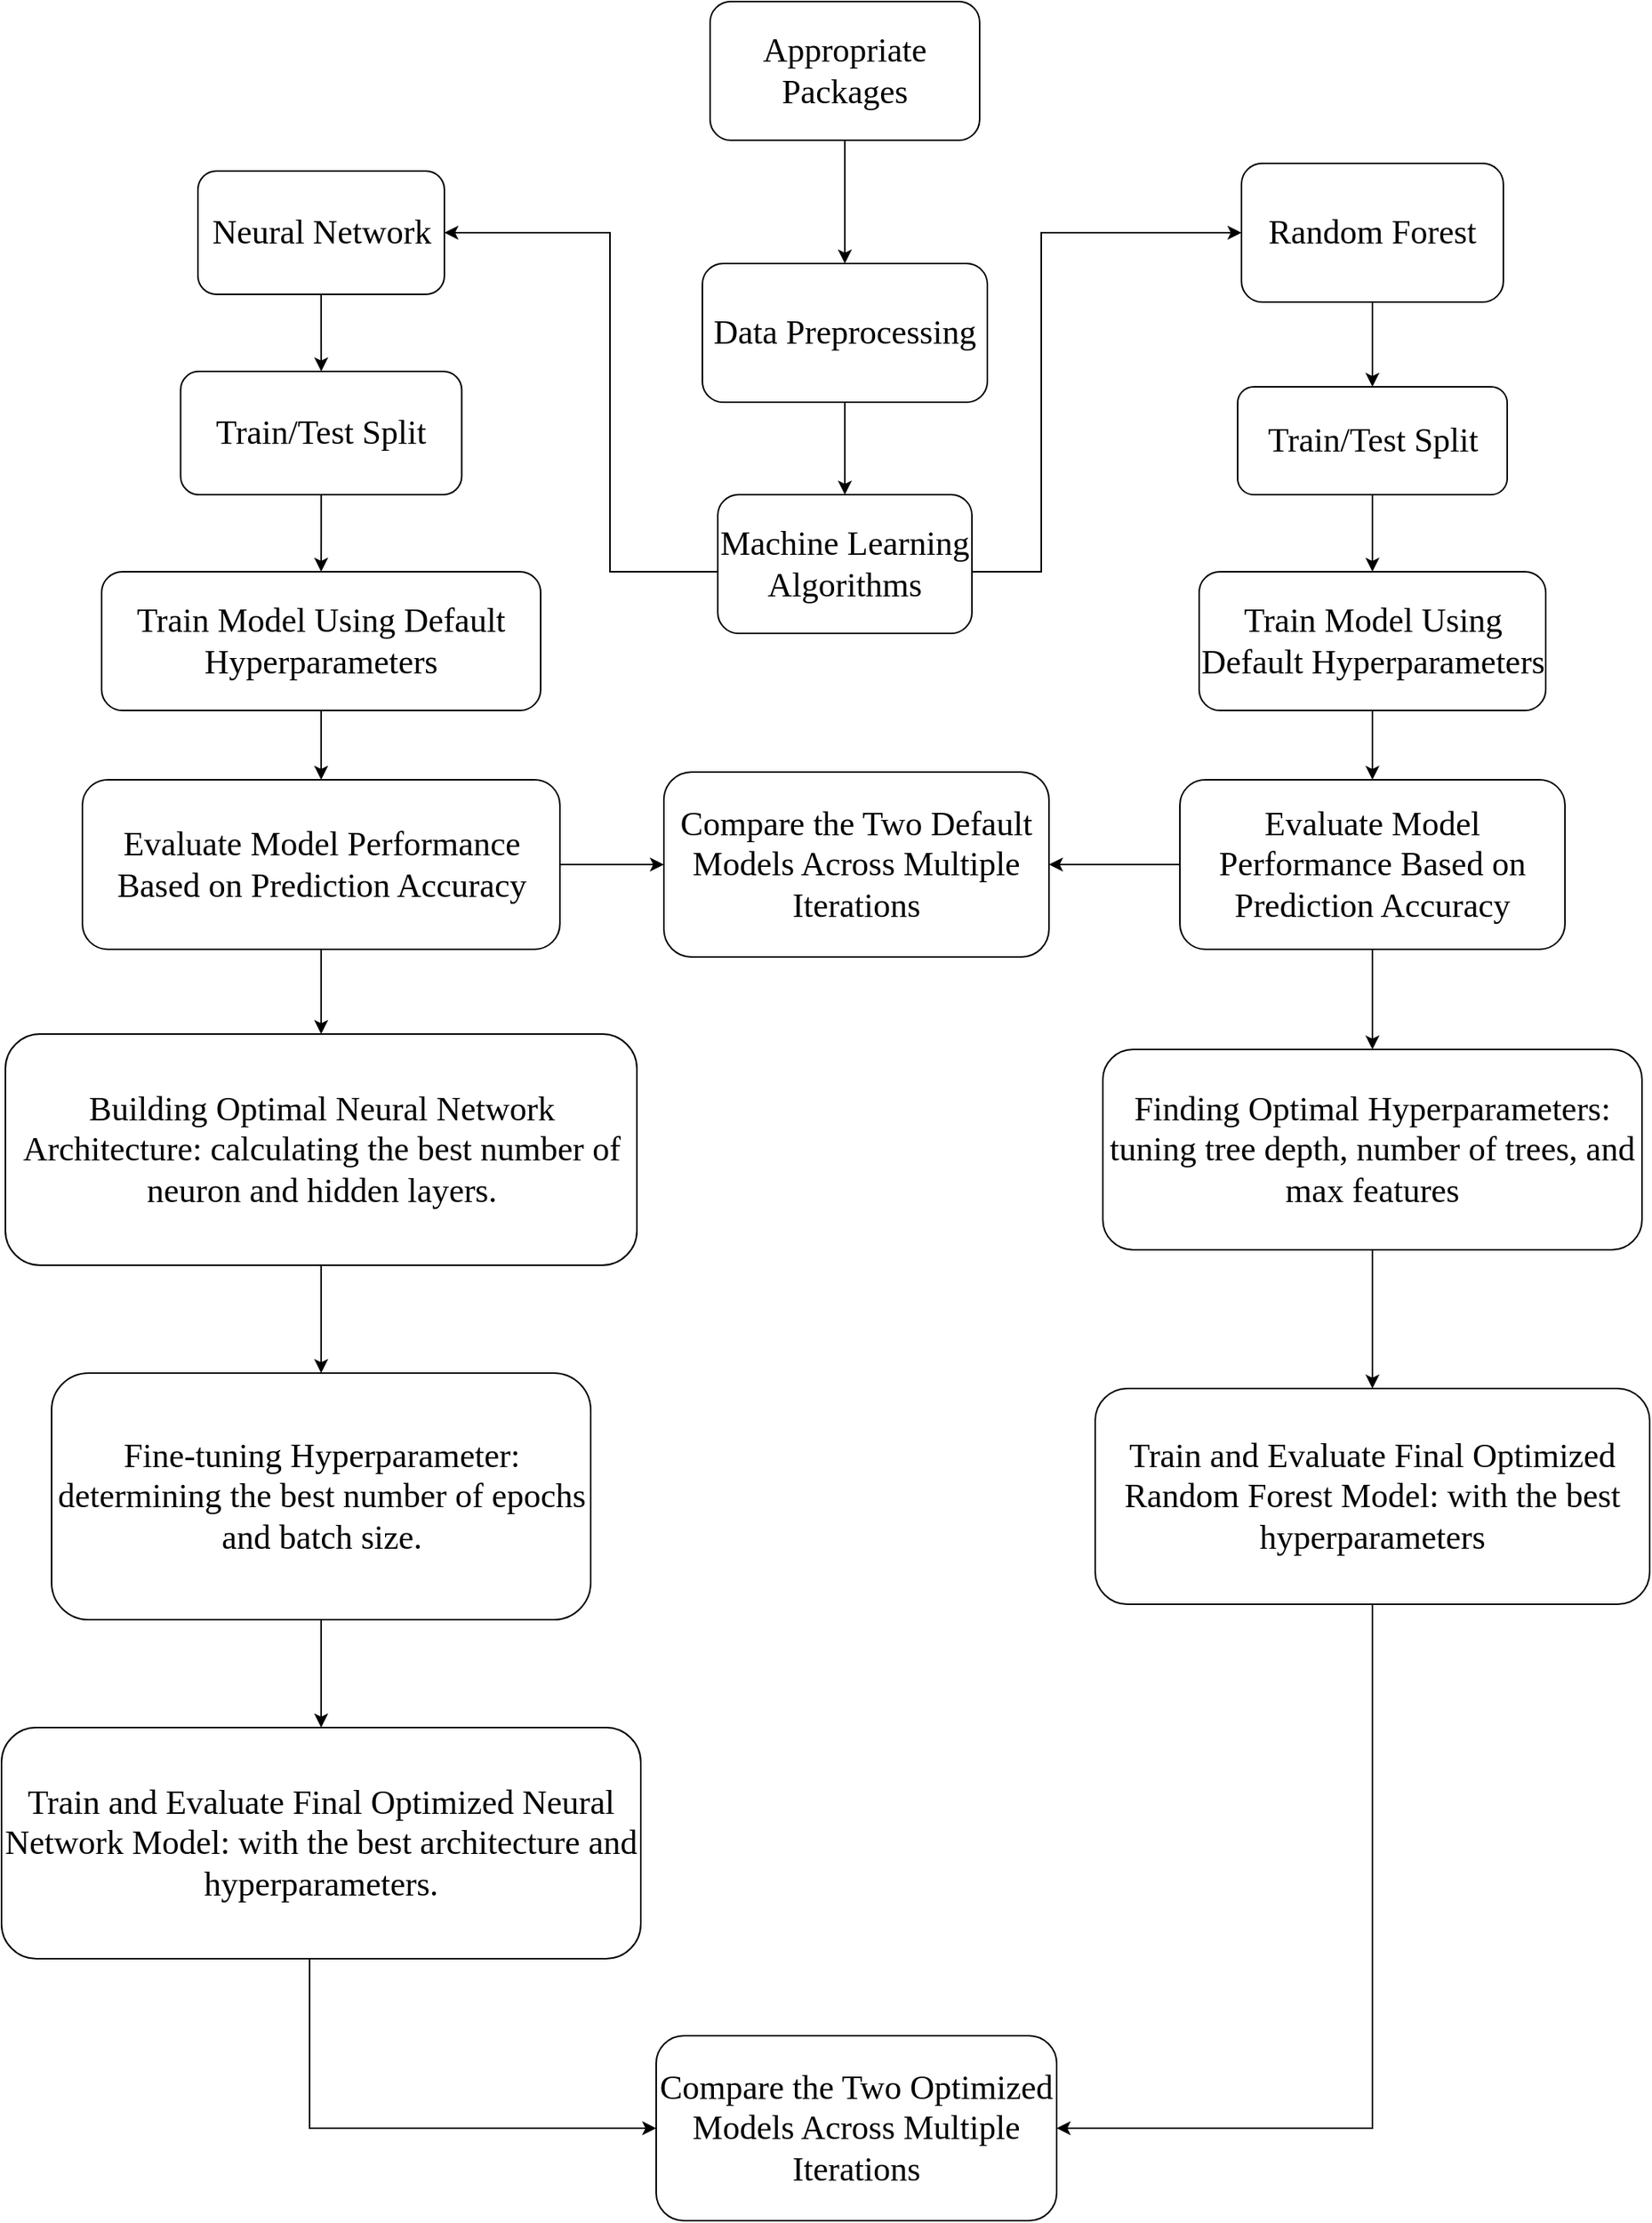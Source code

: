 <mxfile version="24.2.3" type="google">
  <diagram name="Page-1" id="iMJz3dV51j4DtJWp41o-">
    <mxGraphModel grid="1" page="1" gridSize="10" guides="1" tooltips="1" connect="1" arrows="1" fold="1" pageScale="1" pageWidth="1200" pageHeight="1600" math="0" shadow="0">
      <root>
        <mxCell id="0" />
        <mxCell id="1" parent="0" />
        <mxCell id="qz9KrhgKIeIzovolFTlP-12" value="" style="edgeStyle=orthogonalEdgeStyle;rounded=0;orthogonalLoop=1;jettySize=auto;html=1;fontFamily=Lucida Console;fontSize=22;" edge="1" parent="1" source="qz9KrhgKIeIzovolFTlP-2" target="qz9KrhgKIeIzovolFTlP-11">
          <mxGeometry relative="1" as="geometry" />
        </mxCell>
        <mxCell id="qz9KrhgKIeIzovolFTlP-2" value="Data Preprocessing" style="rounded=1;whiteSpace=wrap;html=1;fontFamily=Lucida Console;fontSize=22;" vertex="1" parent="1">
          <mxGeometry x="530" y="290" width="185" height="90" as="geometry" />
        </mxCell>
        <mxCell id="qz9KrhgKIeIzovolFTlP-14" value="" style="edgeStyle=orthogonalEdgeStyle;rounded=0;orthogonalLoop=1;jettySize=auto;html=1;fontFamily=Lucida Console;fontSize=22;" edge="1" parent="1" source="qz9KrhgKIeIzovolFTlP-11" target="qz9KrhgKIeIzovolFTlP-13">
          <mxGeometry relative="1" as="geometry">
            <Array as="points">
              <mxPoint x="750" y="490" />
              <mxPoint x="750" y="270" />
            </Array>
          </mxGeometry>
        </mxCell>
        <mxCell id="qz9KrhgKIeIzovolFTlP-16" value="" style="edgeStyle=orthogonalEdgeStyle;rounded=0;orthogonalLoop=1;jettySize=auto;html=1;fontFamily=Lucida Console;fontSize=22;" edge="1" parent="1" source="qz9KrhgKIeIzovolFTlP-11" target="qz9KrhgKIeIzovolFTlP-15">
          <mxGeometry relative="1" as="geometry">
            <Array as="points">
              <mxPoint x="470" y="490" />
              <mxPoint x="470" y="270" />
            </Array>
          </mxGeometry>
        </mxCell>
        <mxCell id="qz9KrhgKIeIzovolFTlP-11" value="Machine Learning Algorithms" style="rounded=1;whiteSpace=wrap;html=1;fontFamily=Lucida Console;fontSize=22;" vertex="1" parent="1">
          <mxGeometry x="540" y="440" width="165" height="90" as="geometry" />
        </mxCell>
        <mxCell id="qz9KrhgKIeIzovolFTlP-26" value="" style="edgeStyle=orthogonalEdgeStyle;rounded=0;orthogonalLoop=1;jettySize=auto;html=1;fontFamily=Lucida Console;fontSize=22;" edge="1" parent="1" source="qz9KrhgKIeIzovolFTlP-13" target="qz9KrhgKIeIzovolFTlP-25">
          <mxGeometry relative="1" as="geometry" />
        </mxCell>
        <mxCell id="qz9KrhgKIeIzovolFTlP-13" value="Random Forest" style="rounded=1;whiteSpace=wrap;html=1;fontFamily=Lucida Console;fontSize=22;" vertex="1" parent="1">
          <mxGeometry x="880" y="225" width="170" height="90" as="geometry" />
        </mxCell>
        <mxCell id="qz9KrhgKIeIzovolFTlP-18" value="" style="edgeStyle=orthogonalEdgeStyle;rounded=0;orthogonalLoop=1;jettySize=auto;html=1;fontFamily=Lucida Console;fontSize=22;" edge="1" parent="1" source="qz9KrhgKIeIzovolFTlP-15" target="qz9KrhgKIeIzovolFTlP-17">
          <mxGeometry relative="1" as="geometry" />
        </mxCell>
        <mxCell id="qz9KrhgKIeIzovolFTlP-15" value="Neural Network" style="whiteSpace=wrap;html=1;rounded=1;fontFamily=Lucida Console;fontSize=22;" vertex="1" parent="1">
          <mxGeometry x="202.5" y="230" width="160" height="80" as="geometry" />
        </mxCell>
        <mxCell id="qz9KrhgKIeIzovolFTlP-49" value="" style="edgeStyle=orthogonalEdgeStyle;rounded=0;orthogonalLoop=1;jettySize=auto;html=1;fontFamily=Lucida Console;fontSize=22;" edge="1" parent="1" source="qz9KrhgKIeIzovolFTlP-17" target="qz9KrhgKIeIzovolFTlP-48">
          <mxGeometry relative="1" as="geometry" />
        </mxCell>
        <mxCell id="qz9KrhgKIeIzovolFTlP-17" value="Train/Test Split" style="whiteSpace=wrap;html=1;rounded=1;fontFamily=Lucida Console;fontSize=22;" vertex="1" parent="1">
          <mxGeometry x="191.25" y="360" width="182.5" height="80" as="geometry" />
        </mxCell>
        <mxCell id="qz9KrhgKIeIzovolFTlP-22" value="" style="edgeStyle=orthogonalEdgeStyle;rounded=0;orthogonalLoop=1;jettySize=auto;html=1;fontFamily=Lucida Console;fontSize=22;" edge="1" parent="1" source="qz9KrhgKIeIzovolFTlP-19" target="qz9KrhgKIeIzovolFTlP-21">
          <mxGeometry relative="1" as="geometry" />
        </mxCell>
        <mxCell id="qz9KrhgKIeIzovolFTlP-19" value="Building Optimal Neural Network Architecture: calculating the best number of neuron and hidden layers." style="rounded=1;whiteSpace=wrap;html=1;fontFamily=Lucida Console;fontSize=22;" vertex="1" parent="1">
          <mxGeometry x="77.5" y="790" width="410" height="150" as="geometry" />
        </mxCell>
        <mxCell id="qz9KrhgKIeIzovolFTlP-24" value="" style="edgeStyle=orthogonalEdgeStyle;rounded=0;orthogonalLoop=1;jettySize=auto;html=1;fontFamily=Lucida Console;fontSize=22;" edge="1" parent="1" source="qz9KrhgKIeIzovolFTlP-21" target="qz9KrhgKIeIzovolFTlP-23">
          <mxGeometry relative="1" as="geometry" />
        </mxCell>
        <mxCell id="qz9KrhgKIeIzovolFTlP-21" value="Fine-tuning Hyperparameter: determining the best number of epochs and batch size." style="rounded=1;whiteSpace=wrap;html=1;fontFamily=Lucida Console;fontSize=22;" vertex="1" parent="1">
          <mxGeometry x="107.5" y="1010" width="350" height="160" as="geometry" />
        </mxCell>
        <mxCell id="qz9KrhgKIeIzovolFTlP-38" value="" style="edgeStyle=orthogonalEdgeStyle;rounded=0;orthogonalLoop=1;jettySize=auto;html=1;fontFamily=Lucida Console;fontSize=22;" edge="1" parent="1" source="qz9KrhgKIeIzovolFTlP-23" target="qz9KrhgKIeIzovolFTlP-37">
          <mxGeometry relative="1" as="geometry">
            <Array as="points">
              <mxPoint x="275" y="1500" />
            </Array>
          </mxGeometry>
        </mxCell>
        <mxCell id="qz9KrhgKIeIzovolFTlP-23" value="Train and Evaluate Final Optimized Neural Network Model: with the best architecture and hyperparameters." style="whiteSpace=wrap;html=1;rounded=1;fontFamily=Lucida Console;fontSize=22;" vertex="1" parent="1">
          <mxGeometry x="75" y="1240" width="415" height="150" as="geometry" />
        </mxCell>
        <mxCell id="qz9KrhgKIeIzovolFTlP-46" value="" style="edgeStyle=orthogonalEdgeStyle;rounded=0;orthogonalLoop=1;jettySize=auto;html=1;fontFamily=Lucida Console;fontSize=22;" edge="1" parent="1" source="qz9KrhgKIeIzovolFTlP-25" target="qz9KrhgKIeIzovolFTlP-44">
          <mxGeometry relative="1" as="geometry" />
        </mxCell>
        <mxCell id="qz9KrhgKIeIzovolFTlP-25" value="Train/Test Split" style="whiteSpace=wrap;html=1;rounded=1;fontFamily=Lucida Console;fontSize=22;" vertex="1" parent="1">
          <mxGeometry x="877.5" y="370" width="175" height="70" as="geometry" />
        </mxCell>
        <mxCell id="qz9KrhgKIeIzovolFTlP-34" value="" style="edgeStyle=orthogonalEdgeStyle;rounded=0;orthogonalLoop=1;jettySize=auto;html=1;fontFamily=Lucida Console;fontSize=22;" edge="1" parent="1" source="qz9KrhgKIeIzovolFTlP-31" target="qz9KrhgKIeIzovolFTlP-33">
          <mxGeometry relative="1" as="geometry" />
        </mxCell>
        <mxCell id="qz9KrhgKIeIzovolFTlP-31" value="Finding Optimal Hyperparameters: tuning tree depth, number of trees, and max features" style="whiteSpace=wrap;html=1;rounded=1;fontFamily=Lucida Console;fontSize=22;" vertex="1" parent="1">
          <mxGeometry x="790" y="800" width="350" height="130" as="geometry" />
        </mxCell>
        <mxCell id="qz9KrhgKIeIzovolFTlP-42" style="edgeStyle=orthogonalEdgeStyle;rounded=0;orthogonalLoop=1;jettySize=auto;html=1;exitX=0.5;exitY=1;exitDx=0;exitDy=0;entryX=1;entryY=0.5;entryDx=0;entryDy=0;fontFamily=Lucida Console;fontSize=22;" edge="1" parent="1" source="qz9KrhgKIeIzovolFTlP-33" target="qz9KrhgKIeIzovolFTlP-37">
          <mxGeometry relative="1" as="geometry" />
        </mxCell>
        <mxCell id="qz9KrhgKIeIzovolFTlP-33" value="&lt;div style=&quot;font-size: 22px;&quot;&gt;Train and Evaluate Final Optimized Random Forest Model: with the best hyperparameters&lt;br style=&quot;font-size: 22px;&quot;&gt;&lt;/div&gt;" style="whiteSpace=wrap;html=1;rounded=1;fontFamily=Lucida Console;fontSize=22;" vertex="1" parent="1">
          <mxGeometry x="785" y="1020" width="360" height="140" as="geometry" />
        </mxCell>
        <mxCell id="hJ1UUC6E_XECIvdMUsFk-1" style="edgeStyle=orthogonalEdgeStyle;rounded=0;orthogonalLoop=1;jettySize=auto;html=1;entryX=0.5;entryY=0;entryDx=0;entryDy=0;" edge="1" parent="1" source="qz9KrhgKIeIzovolFTlP-35" target="qz9KrhgKIeIzovolFTlP-2">
          <mxGeometry relative="1" as="geometry" />
        </mxCell>
        <mxCell id="qz9KrhgKIeIzovolFTlP-35" value="Appropriate Packages" style="whiteSpace=wrap;html=1;rounded=1;fontFamily=Lucida Console;fontSize=22;" vertex="1" parent="1">
          <mxGeometry x="535" y="120" width="175" height="90" as="geometry" />
        </mxCell>
        <mxCell id="qz9KrhgKIeIzovolFTlP-37" value="Compare the Two Optimized Models Across Multiple Iterations " style="rounded=1;whiteSpace=wrap;html=1;fontFamily=Lucida Console;fontSize=22;" vertex="1" parent="1">
          <mxGeometry x="500" y="1440" width="260" height="120" as="geometry" />
        </mxCell>
        <mxCell id="qz9KrhgKIeIzovolFTlP-53" value="" style="edgeStyle=orthogonalEdgeStyle;rounded=0;orthogonalLoop=1;jettySize=auto;html=1;fontFamily=Lucida Console;fontSize=22;" edge="1" parent="1" source="qz9KrhgKIeIzovolFTlP-44" target="qz9KrhgKIeIzovolFTlP-52">
          <mxGeometry relative="1" as="geometry" />
        </mxCell>
        <mxCell id="qz9KrhgKIeIzovolFTlP-44" value="Train Model Using Default Hyperparameters" style="rounded=1;whiteSpace=wrap;html=1;fontFamily=Lucida Console;fontSize=22;" vertex="1" parent="1">
          <mxGeometry x="852.5" y="490" width="225" height="90" as="geometry" />
        </mxCell>
        <mxCell id="qz9KrhgKIeIzovolFTlP-55" value="" style="edgeStyle=orthogonalEdgeStyle;rounded=0;orthogonalLoop=1;jettySize=auto;html=1;fontFamily=Lucida Console;fontSize=22;" edge="1" parent="1" source="qz9KrhgKIeIzovolFTlP-48" target="qz9KrhgKIeIzovolFTlP-51">
          <mxGeometry relative="1" as="geometry" />
        </mxCell>
        <mxCell id="qz9KrhgKIeIzovolFTlP-48" value="Train Model Using Default Hyperparameters" style="rounded=1;whiteSpace=wrap;html=1;fontFamily=Lucida Console;fontSize=22;" vertex="1" parent="1">
          <mxGeometry x="140" y="490" width="285" height="90" as="geometry" />
        </mxCell>
        <mxCell id="qz9KrhgKIeIzovolFTlP-56" value="" style="edgeStyle=orthogonalEdgeStyle;rounded=0;orthogonalLoop=1;jettySize=auto;html=1;fontFamily=Lucida Console;fontSize=22;" edge="1" parent="1" source="qz9KrhgKIeIzovolFTlP-51" target="qz9KrhgKIeIzovolFTlP-19">
          <mxGeometry relative="1" as="geometry" />
        </mxCell>
        <mxCell id="qz9KrhgKIeIzovolFTlP-58" value="" style="edgeStyle=orthogonalEdgeStyle;rounded=0;orthogonalLoop=1;jettySize=auto;html=1;fontFamily=Lucida Console;fontSize=22;" edge="1" parent="1" source="qz9KrhgKIeIzovolFTlP-51" target="qz9KrhgKIeIzovolFTlP-57">
          <mxGeometry relative="1" as="geometry" />
        </mxCell>
        <mxCell id="qz9KrhgKIeIzovolFTlP-51" value="Evaluate Model Performance Based on Prediction Accuracy" style="rounded=1;whiteSpace=wrap;html=1;fontFamily=Lucida Console;fontSize=22;" vertex="1" parent="1">
          <mxGeometry x="127.5" y="625" width="310" height="110" as="geometry" />
        </mxCell>
        <mxCell id="qz9KrhgKIeIzovolFTlP-54" value="" style="edgeStyle=orthogonalEdgeStyle;rounded=0;orthogonalLoop=1;jettySize=auto;html=1;fontFamily=Lucida Console;fontSize=22;" edge="1" parent="1" source="qz9KrhgKIeIzovolFTlP-52" target="qz9KrhgKIeIzovolFTlP-31">
          <mxGeometry relative="1" as="geometry" />
        </mxCell>
        <mxCell id="qz9KrhgKIeIzovolFTlP-59" style="edgeStyle=orthogonalEdgeStyle;rounded=0;orthogonalLoop=1;jettySize=auto;html=1;entryX=1;entryY=0.5;entryDx=0;entryDy=0;fontFamily=Lucida Console;fontSize=22;" edge="1" parent="1" source="qz9KrhgKIeIzovolFTlP-52" target="qz9KrhgKIeIzovolFTlP-57">
          <mxGeometry relative="1" as="geometry" />
        </mxCell>
        <mxCell id="qz9KrhgKIeIzovolFTlP-52" value="&lt;br style=&quot;font-size: 22px;&quot;&gt;Evaluate Model Performance Based on Prediction Accuracy&lt;br style=&quot;font-size: 22px;&quot;&gt;&lt;div style=&quot;font-size: 22px;&quot;&gt;&lt;br style=&quot;font-size: 22px;&quot;&gt;&lt;/div&gt;" style="rounded=1;whiteSpace=wrap;html=1;fontFamily=Lucida Console;fontSize=22;" vertex="1" parent="1">
          <mxGeometry x="840" y="625" width="250" height="110" as="geometry" />
        </mxCell>
        <mxCell id="qz9KrhgKIeIzovolFTlP-57" value="Compare the Two Default Models Across Multiple Iterations" style="whiteSpace=wrap;html=1;rounded=1;fontFamily=Lucida Console;fontSize=22;" vertex="1" parent="1">
          <mxGeometry x="505" y="620" width="250" height="120" as="geometry" />
        </mxCell>
      </root>
    </mxGraphModel>
  </diagram>
</mxfile>
